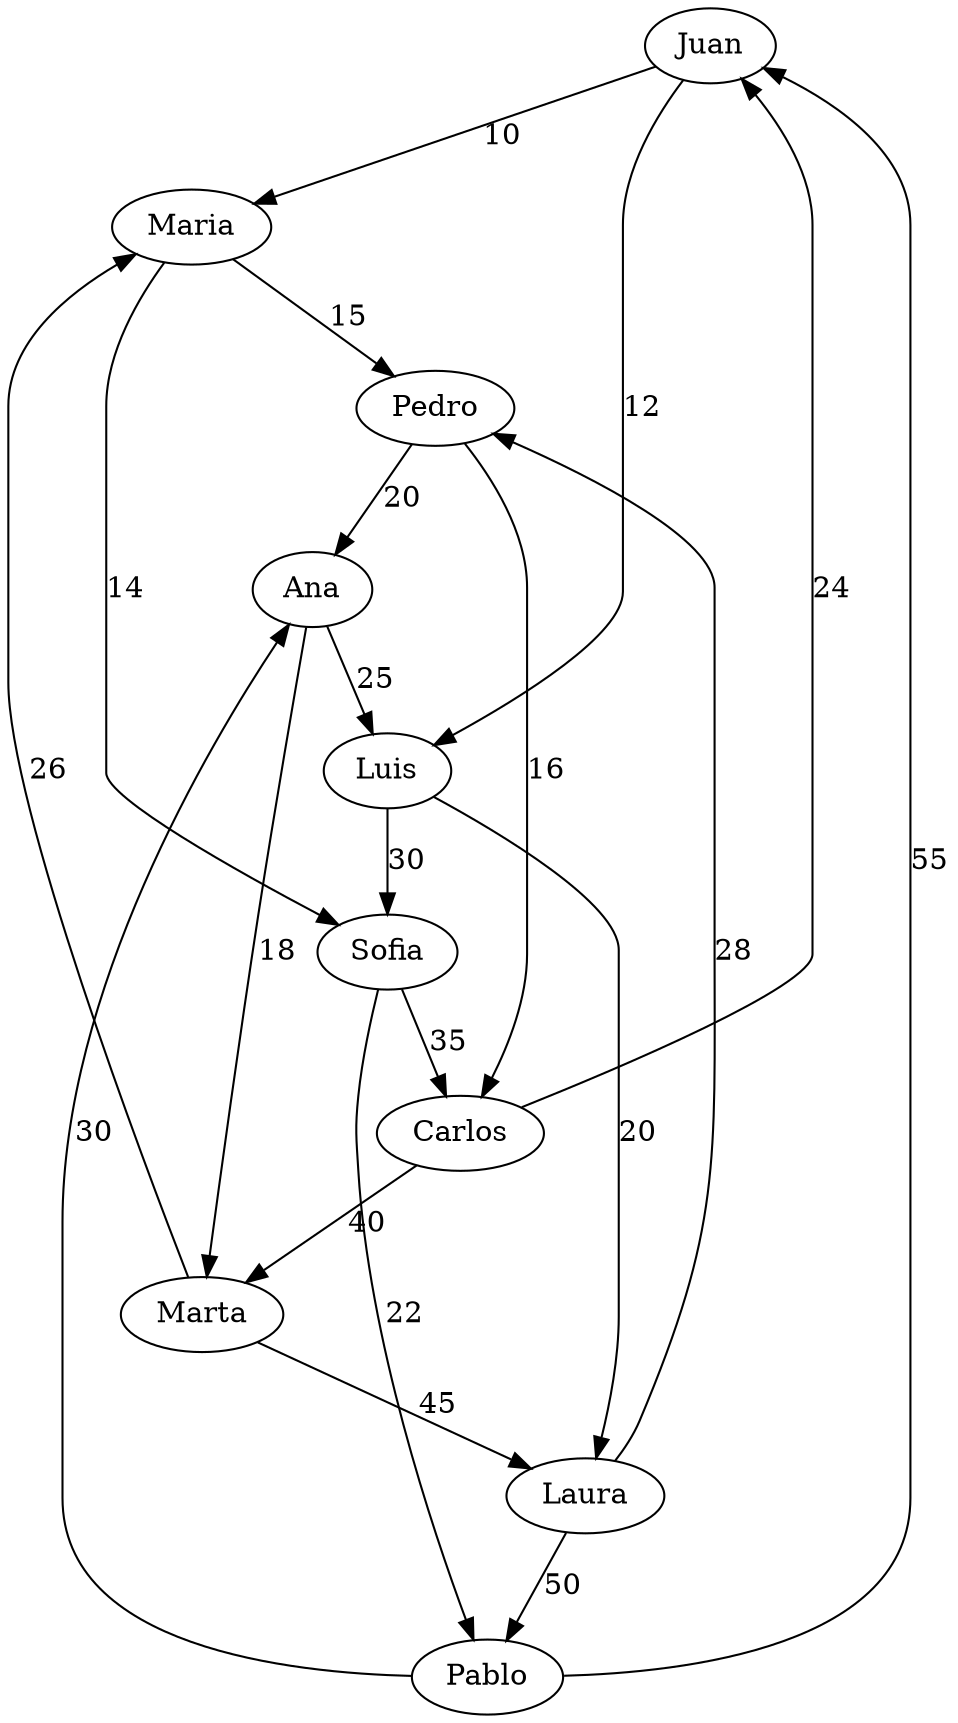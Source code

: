 digraph G {
    "Juan" -> "Maria" [label="10"];
    "Maria" -> "Pedro" [label="15"];
    "Pedro" -> "Ana" [label="20"];
    "Ana" -> "Luis" [label="25"];
    "Luis" -> "Sofia" [label="30"];
    "Sofia" -> "Carlos" [label="35"];
    "Carlos" -> "Marta" [label="40"];
    "Marta" -> "Laura" [label="45"];
    "Laura" -> "Pablo" [label="50"];
    "Pablo" -> "Juan" [label="55"];
    
    "Juan" -> "Luis" [label="12"];
    "Maria" -> "Sofia" [label="14"];
    "Pedro" -> "Carlos" [label="16"];
    "Ana" -> "Marta" [label="18"];
    "Luis" -> "Laura" [label="20"];
    "Sofia" -> "Pablo" [label="22"];
    "Carlos" -> "Juan" [label="24"];
    "Marta" -> "Maria" [label="26"];
    "Laura" -> "Pedro" [label="28"];
    "Pablo" -> "Ana" [label="30"];
}